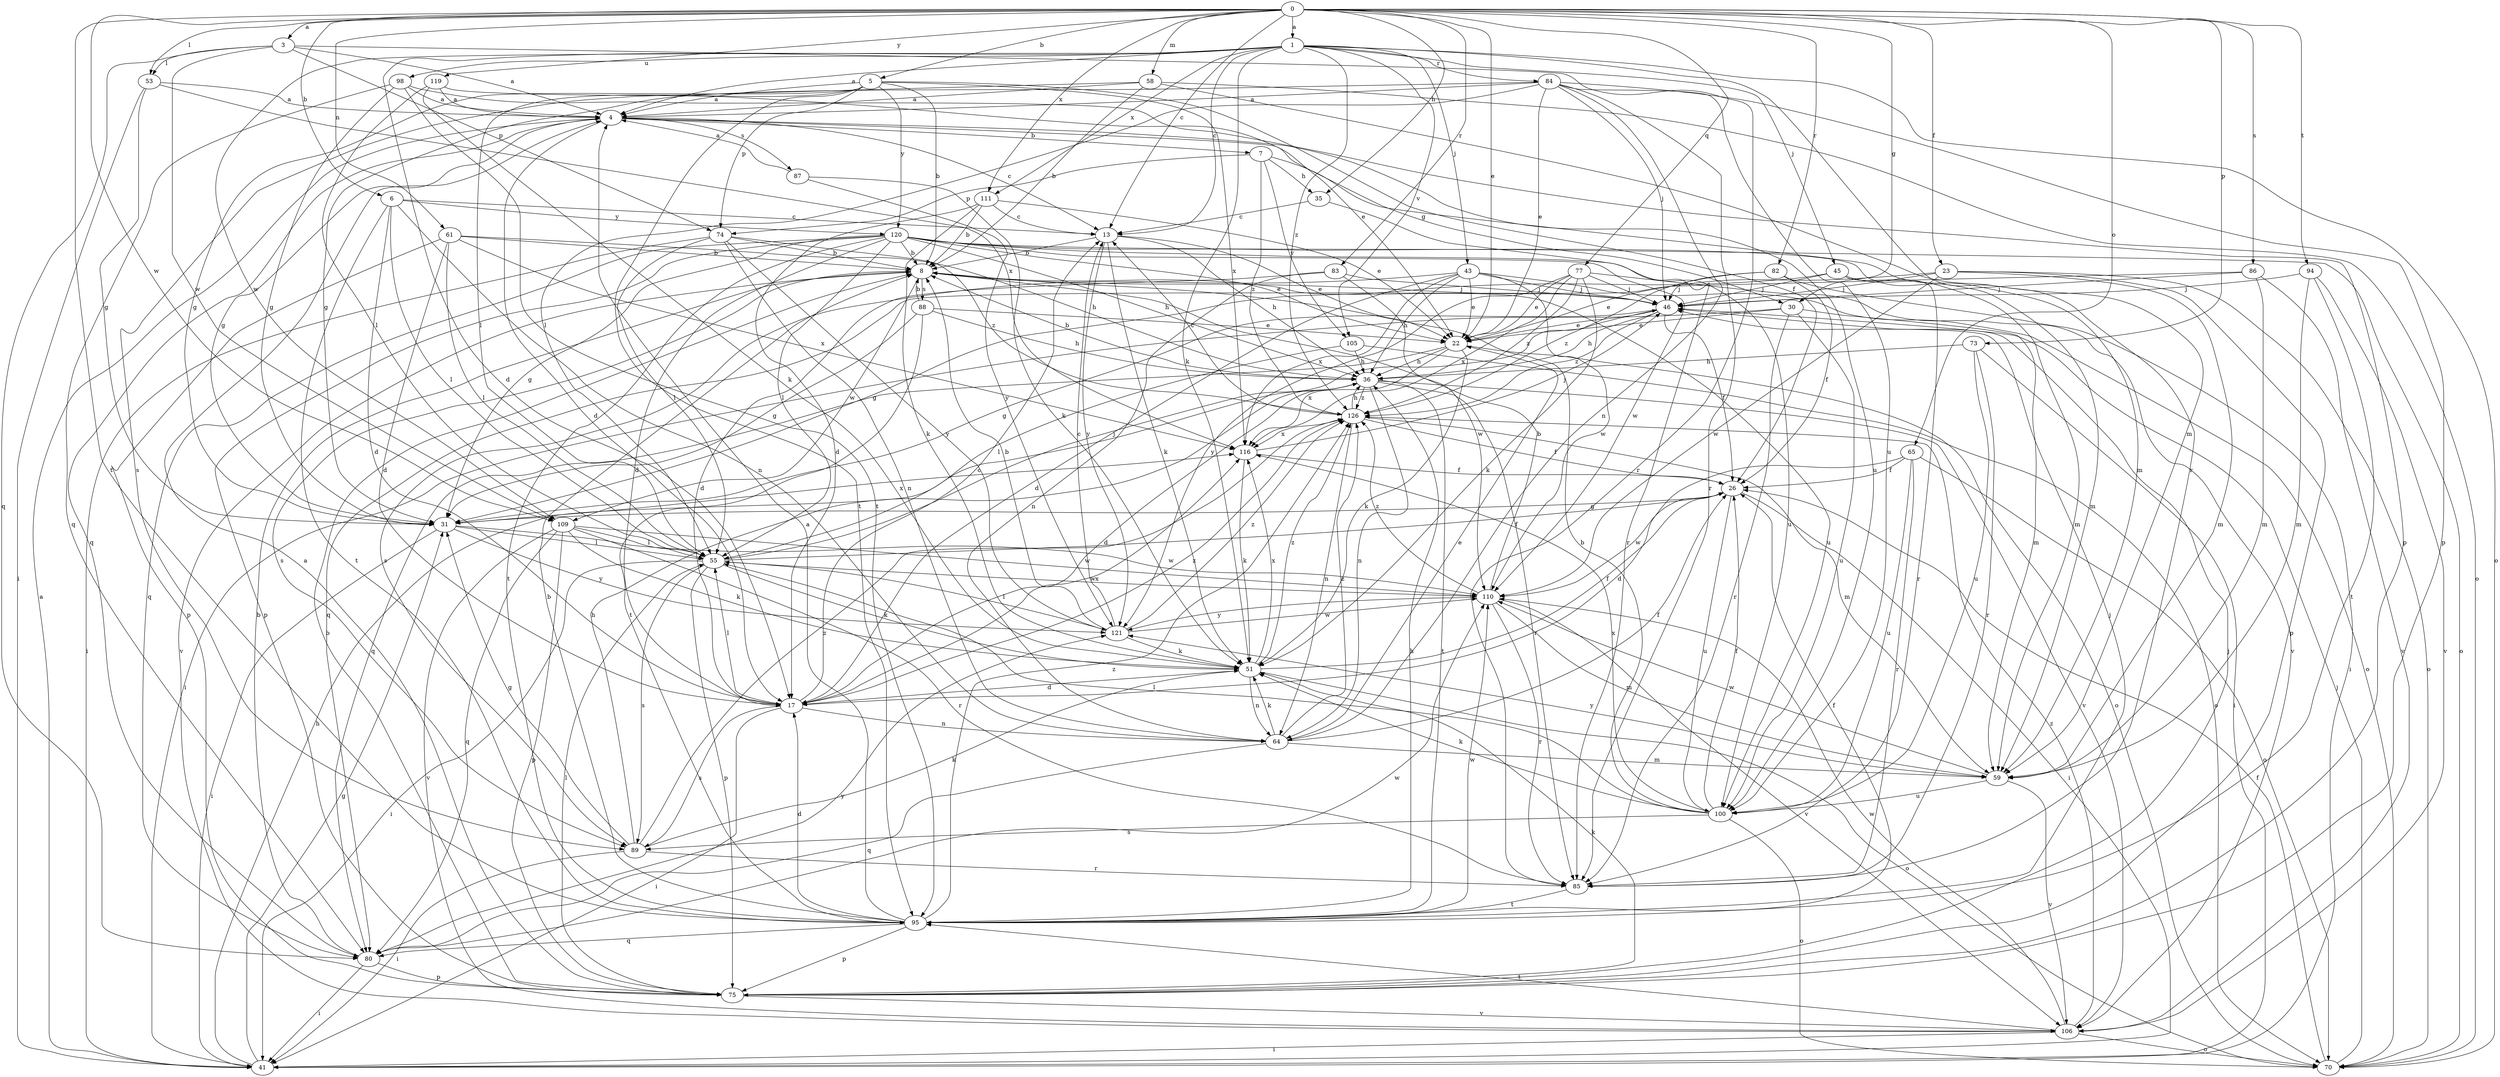 strict digraph  {
0;
1;
3;
4;
5;
6;
7;
8;
13;
17;
22;
23;
26;
30;
31;
35;
36;
41;
43;
45;
46;
51;
53;
55;
58;
59;
61;
64;
65;
70;
73;
74;
75;
77;
80;
82;
83;
84;
85;
86;
87;
88;
89;
94;
95;
98;
100;
105;
106;
109;
110;
111;
116;
119;
120;
121;
126;
0 -> 1  [label=a];
0 -> 3  [label=a];
0 -> 5  [label=b];
0 -> 6  [label=b];
0 -> 13  [label=c];
0 -> 22  [label=e];
0 -> 23  [label=f];
0 -> 30  [label=g];
0 -> 35  [label=h];
0 -> 53  [label=l];
0 -> 58  [label=m];
0 -> 61  [label=n];
0 -> 65  [label=o];
0 -> 73  [label=p];
0 -> 77  [label=q];
0 -> 82  [label=r];
0 -> 83  [label=r];
0 -> 86  [label=s];
0 -> 94  [label=t];
0 -> 95  [label=t];
0 -> 109  [label=w];
0 -> 111  [label=x];
0 -> 119  [label=y];
1 -> 4  [label=a];
1 -> 13  [label=c];
1 -> 17  [label=d];
1 -> 43  [label=j];
1 -> 45  [label=j];
1 -> 51  [label=k];
1 -> 70  [label=o];
1 -> 84  [label=r];
1 -> 85  [label=r];
1 -> 98  [label=u];
1 -> 105  [label=v];
1 -> 109  [label=w];
1 -> 111  [label=x];
1 -> 126  [label=z];
3 -> 4  [label=a];
3 -> 53  [label=l];
3 -> 74  [label=p];
3 -> 80  [label=q];
3 -> 85  [label=r];
3 -> 109  [label=w];
4 -> 7  [label=b];
4 -> 13  [label=c];
4 -> 17  [label=d];
4 -> 30  [label=g];
4 -> 31  [label=g];
4 -> 80  [label=q];
4 -> 87  [label=s];
4 -> 100  [label=u];
5 -> 4  [label=a];
5 -> 8  [label=b];
5 -> 26  [label=f];
5 -> 31  [label=g];
5 -> 55  [label=l];
5 -> 74  [label=p];
5 -> 95  [label=t];
5 -> 116  [label=x];
5 -> 120  [label=y];
6 -> 13  [label=c];
6 -> 17  [label=d];
6 -> 55  [label=l];
6 -> 64  [label=n];
6 -> 95  [label=t];
6 -> 120  [label=y];
7 -> 35  [label=h];
7 -> 59  [label=m];
7 -> 74  [label=p];
7 -> 105  [label=v];
7 -> 126  [label=z];
8 -> 46  [label=j];
8 -> 88  [label=s];
8 -> 89  [label=s];
8 -> 100  [label=u];
8 -> 106  [label=v];
8 -> 109  [label=w];
13 -> 8  [label=b];
13 -> 22  [label=e];
13 -> 36  [label=h];
13 -> 51  [label=k];
13 -> 121  [label=y];
17 -> 13  [label=c];
17 -> 41  [label=i];
17 -> 55  [label=l];
17 -> 64  [label=n];
17 -> 89  [label=s];
17 -> 116  [label=x];
17 -> 126  [label=z];
22 -> 36  [label=h];
22 -> 51  [label=k];
22 -> 70  [label=o];
22 -> 80  [label=q];
22 -> 116  [label=x];
23 -> 22  [label=e];
23 -> 46  [label=j];
23 -> 59  [label=m];
23 -> 70  [label=o];
23 -> 75  [label=p];
23 -> 110  [label=w];
26 -> 31  [label=g];
26 -> 41  [label=i];
26 -> 100  [label=u];
26 -> 110  [label=w];
30 -> 22  [label=e];
30 -> 41  [label=i];
30 -> 59  [label=m];
30 -> 85  [label=r];
30 -> 100  [label=u];
31 -> 41  [label=i];
31 -> 55  [label=l];
31 -> 110  [label=w];
31 -> 116  [label=x];
31 -> 121  [label=y];
35 -> 13  [label=c];
35 -> 85  [label=r];
36 -> 8  [label=b];
36 -> 17  [label=d];
36 -> 64  [label=n];
36 -> 85  [label=r];
36 -> 95  [label=t];
36 -> 106  [label=v];
36 -> 126  [label=z];
41 -> 4  [label=a];
41 -> 31  [label=g];
41 -> 36  [label=h];
43 -> 17  [label=d];
43 -> 22  [label=e];
43 -> 36  [label=h];
43 -> 46  [label=j];
43 -> 70  [label=o];
43 -> 89  [label=s];
43 -> 110  [label=w];
43 -> 116  [label=x];
45 -> 31  [label=g];
45 -> 46  [label=j];
45 -> 59  [label=m];
45 -> 85  [label=r];
46 -> 22  [label=e];
46 -> 26  [label=f];
46 -> 31  [label=g];
46 -> 36  [label=h];
46 -> 126  [label=z];
51 -> 17  [label=d];
51 -> 26  [label=f];
51 -> 64  [label=n];
51 -> 70  [label=o];
51 -> 116  [label=x];
51 -> 126  [label=z];
53 -> 4  [label=a];
53 -> 31  [label=g];
53 -> 41  [label=i];
53 -> 116  [label=x];
55 -> 26  [label=f];
55 -> 41  [label=i];
55 -> 46  [label=j];
55 -> 51  [label=k];
55 -> 75  [label=p];
55 -> 89  [label=s];
55 -> 110  [label=w];
58 -> 4  [label=a];
58 -> 8  [label=b];
58 -> 59  [label=m];
58 -> 70  [label=o];
58 -> 89  [label=s];
59 -> 100  [label=u];
59 -> 106  [label=v];
59 -> 110  [label=w];
59 -> 121  [label=y];
61 -> 8  [label=b];
61 -> 17  [label=d];
61 -> 36  [label=h];
61 -> 55  [label=l];
61 -> 75  [label=p];
61 -> 116  [label=x];
64 -> 22  [label=e];
64 -> 26  [label=f];
64 -> 51  [label=k];
64 -> 59  [label=m];
64 -> 80  [label=q];
64 -> 126  [label=z];
65 -> 17  [label=d];
65 -> 26  [label=f];
65 -> 70  [label=o];
65 -> 85  [label=r];
65 -> 100  [label=u];
70 -> 26  [label=f];
70 -> 46  [label=j];
73 -> 36  [label=h];
73 -> 41  [label=i];
73 -> 85  [label=r];
73 -> 100  [label=u];
74 -> 8  [label=b];
74 -> 41  [label=i];
74 -> 55  [label=l];
74 -> 64  [label=n];
74 -> 121  [label=y];
74 -> 126  [label=z];
75 -> 4  [label=a];
75 -> 8  [label=b];
75 -> 46  [label=j];
75 -> 51  [label=k];
75 -> 55  [label=l];
75 -> 106  [label=v];
77 -> 22  [label=e];
77 -> 46  [label=j];
77 -> 51  [label=k];
77 -> 106  [label=v];
77 -> 116  [label=x];
77 -> 121  [label=y];
77 -> 126  [label=z];
80 -> 8  [label=b];
80 -> 41  [label=i];
80 -> 75  [label=p];
80 -> 110  [label=w];
80 -> 121  [label=y];
82 -> 26  [label=f];
82 -> 41  [label=i];
82 -> 46  [label=j];
82 -> 126  [label=z];
83 -> 17  [label=d];
83 -> 46  [label=j];
83 -> 64  [label=n];
83 -> 110  [label=w];
84 -> 4  [label=a];
84 -> 22  [label=e];
84 -> 31  [label=g];
84 -> 46  [label=j];
84 -> 55  [label=l];
84 -> 64  [label=n];
84 -> 75  [label=p];
84 -> 85  [label=r];
84 -> 100  [label=u];
85 -> 95  [label=t];
86 -> 46  [label=j];
86 -> 59  [label=m];
86 -> 80  [label=q];
86 -> 106  [label=v];
87 -> 4  [label=a];
87 -> 51  [label=k];
87 -> 121  [label=y];
88 -> 8  [label=b];
88 -> 22  [label=e];
88 -> 31  [label=g];
88 -> 36  [label=h];
88 -> 95  [label=t];
89 -> 31  [label=g];
89 -> 36  [label=h];
89 -> 41  [label=i];
89 -> 51  [label=k];
89 -> 85  [label=r];
89 -> 126  [label=z];
94 -> 46  [label=j];
94 -> 59  [label=m];
94 -> 95  [label=t];
94 -> 106  [label=v];
95 -> 4  [label=a];
95 -> 8  [label=b];
95 -> 17  [label=d];
95 -> 26  [label=f];
95 -> 36  [label=h];
95 -> 46  [label=j];
95 -> 75  [label=p];
95 -> 80  [label=q];
95 -> 110  [label=w];
95 -> 126  [label=z];
98 -> 4  [label=a];
98 -> 31  [label=g];
98 -> 75  [label=p];
98 -> 80  [label=q];
98 -> 95  [label=t];
100 -> 8  [label=b];
100 -> 26  [label=f];
100 -> 51  [label=k];
100 -> 55  [label=l];
100 -> 70  [label=o];
100 -> 89  [label=s];
100 -> 116  [label=x];
105 -> 36  [label=h];
105 -> 55  [label=l];
105 -> 70  [label=o];
106 -> 41  [label=i];
106 -> 70  [label=o];
106 -> 95  [label=t];
106 -> 110  [label=w];
106 -> 126  [label=z];
109 -> 51  [label=k];
109 -> 55  [label=l];
109 -> 75  [label=p];
109 -> 80  [label=q];
109 -> 85  [label=r];
109 -> 106  [label=v];
109 -> 110  [label=w];
110 -> 8  [label=b];
110 -> 59  [label=m];
110 -> 85  [label=r];
110 -> 106  [label=v];
110 -> 121  [label=y];
110 -> 126  [label=z];
111 -> 8  [label=b];
111 -> 13  [label=c];
111 -> 17  [label=d];
111 -> 22  [label=e];
111 -> 51  [label=k];
116 -> 26  [label=f];
116 -> 46  [label=j];
116 -> 51  [label=k];
119 -> 4  [label=a];
119 -> 22  [label=e];
119 -> 51  [label=k];
119 -> 55  [label=l];
120 -> 8  [label=b];
120 -> 17  [label=d];
120 -> 22  [label=e];
120 -> 31  [label=g];
120 -> 36  [label=h];
120 -> 55  [label=l];
120 -> 59  [label=m];
120 -> 70  [label=o];
120 -> 75  [label=p];
120 -> 80  [label=q];
120 -> 95  [label=t];
120 -> 100  [label=u];
120 -> 110  [label=w];
121 -> 8  [label=b];
121 -> 13  [label=c];
121 -> 51  [label=k];
121 -> 55  [label=l];
121 -> 110  [label=w];
121 -> 126  [label=z];
126 -> 13  [label=c];
126 -> 26  [label=f];
126 -> 36  [label=h];
126 -> 59  [label=m];
126 -> 64  [label=n];
126 -> 116  [label=x];
}
